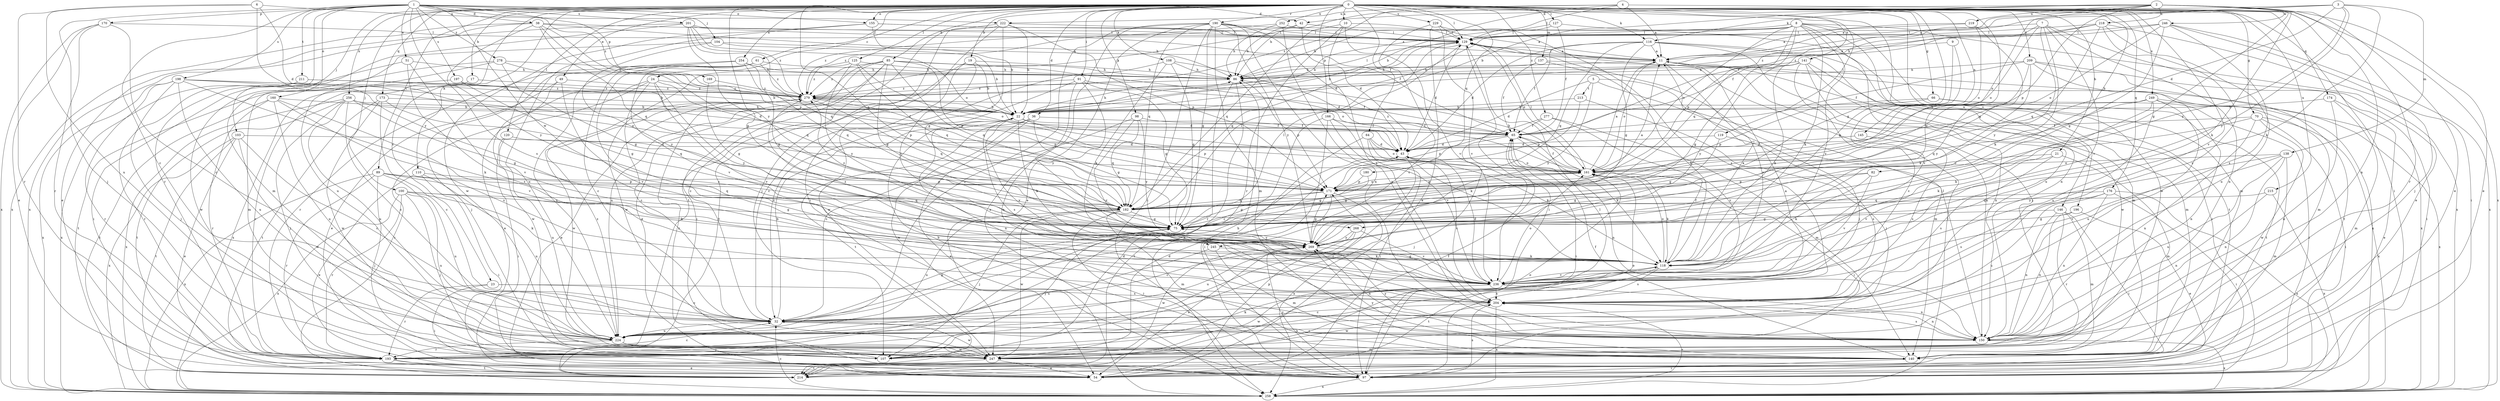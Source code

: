 strict digraph  {
0;
1;
2;
3;
4;
5;
6;
7;
8;
9;
10;
11;
17;
19;
21;
22;
23;
24;
32;
36;
38;
42;
43;
49;
51;
54;
61;
64;
65;
66;
70;
75;
82;
85;
86;
89;
91;
97;
98;
100;
103;
104;
107;
108;
110;
116;
118;
119;
120;
125;
127;
129;
137;
138;
140;
141;
145;
146;
150;
155;
160;
161;
166;
169;
170;
171;
173;
174;
176;
180;
182;
190;
193;
196;
197;
198;
201;
204;
209;
211;
213;
214;
215;
218;
219;
222;
224;
229;
236;
245;
246;
247;
249;
252;
254;
256;
258;
268;
269;
277;
278;
279;
0 -> 10  [label=a];
0 -> 17  [label=b];
0 -> 19  [label=b];
0 -> 21  [label=b];
0 -> 23  [label=c];
0 -> 24  [label=c];
0 -> 36  [label=d];
0 -> 49  [label=e];
0 -> 61  [label=f];
0 -> 64  [label=f];
0 -> 66  [label=g];
0 -> 70  [label=g];
0 -> 75  [label=g];
0 -> 82  [label=h];
0 -> 85  [label=h];
0 -> 89  [label=i];
0 -> 91  [label=i];
0 -> 97  [label=i];
0 -> 98  [label=j];
0 -> 100  [label=j];
0 -> 103  [label=j];
0 -> 108  [label=k];
0 -> 110  [label=k];
0 -> 116  [label=k];
0 -> 119  [label=l];
0 -> 120  [label=l];
0 -> 125  [label=l];
0 -> 127  [label=l];
0 -> 129  [label=l];
0 -> 137  [label=m];
0 -> 141  [label=n];
0 -> 145  [label=n];
0 -> 146  [label=n];
0 -> 150  [label=n];
0 -> 155  [label=o];
0 -> 166  [label=p];
0 -> 173  [label=q];
0 -> 174  [label=q];
0 -> 176  [label=q];
0 -> 180  [label=q];
0 -> 182  [label=q];
0 -> 190  [label=r];
0 -> 196  [label=s];
0 -> 209  [label=t];
0 -> 215  [label=u];
0 -> 229  [label=v];
0 -> 236  [label=v];
0 -> 245  [label=w];
0 -> 249  [label=x];
0 -> 252  [label=x];
0 -> 254  [label=x];
0 -> 256  [label=x];
0 -> 258  [label=x];
0 -> 268  [label=y];
0 -> 277  [label=z];
1 -> 32  [label=c];
1 -> 38  [label=d];
1 -> 42  [label=d];
1 -> 51  [label=e];
1 -> 104  [label=j];
1 -> 107  [label=j];
1 -> 155  [label=o];
1 -> 160  [label=o];
1 -> 169  [label=p];
1 -> 170  [label=p];
1 -> 193  [label=r];
1 -> 197  [label=s];
1 -> 198  [label=s];
1 -> 201  [label=s];
1 -> 204  [label=s];
1 -> 211  [label=t];
1 -> 245  [label=w];
1 -> 278  [label=z];
1 -> 279  [label=z];
2 -> 11  [label=a];
2 -> 22  [label=b];
2 -> 54  [label=e];
2 -> 75  [label=g];
2 -> 86  [label=h];
2 -> 116  [label=k];
2 -> 118  [label=k];
2 -> 161  [label=o];
2 -> 171  [label=p];
2 -> 193  [label=r];
2 -> 218  [label=u];
2 -> 219  [label=u];
2 -> 246  [label=w];
3 -> 11  [label=a];
3 -> 42  [label=d];
3 -> 43  [label=d];
3 -> 65  [label=f];
3 -> 118  [label=k];
3 -> 138  [label=m];
3 -> 268  [label=y];
3 -> 269  [label=y];
4 -> 11  [label=a];
4 -> 22  [label=b];
4 -> 54  [label=e];
4 -> 129  [label=l];
4 -> 222  [label=u];
4 -> 279  [label=z];
5 -> 43  [label=d];
5 -> 107  [label=j];
5 -> 140  [label=m];
5 -> 213  [label=t];
5 -> 269  [label=y];
6 -> 43  [label=d];
6 -> 193  [label=r];
6 -> 222  [label=u];
6 -> 224  [label=u];
6 -> 269  [label=y];
7 -> 54  [label=e];
7 -> 65  [label=f];
7 -> 118  [label=k];
7 -> 129  [label=l];
7 -> 150  [label=n];
7 -> 161  [label=o];
7 -> 236  [label=v];
7 -> 269  [label=y];
8 -> 22  [label=b];
8 -> 86  [label=h];
8 -> 118  [label=k];
8 -> 129  [label=l];
8 -> 150  [label=n];
8 -> 161  [label=o];
8 -> 171  [label=p];
8 -> 182  [label=q];
8 -> 224  [label=u];
8 -> 236  [label=v];
8 -> 247  [label=w];
8 -> 258  [label=x];
8 -> 279  [label=z];
9 -> 11  [label=a];
9 -> 75  [label=g];
9 -> 236  [label=v];
10 -> 129  [label=l];
10 -> 182  [label=q];
10 -> 193  [label=r];
10 -> 204  [label=s];
10 -> 236  [label=v];
11 -> 86  [label=h];
11 -> 97  [label=i];
11 -> 129  [label=l];
11 -> 150  [label=n];
11 -> 161  [label=o];
11 -> 236  [label=v];
11 -> 258  [label=x];
17 -> 193  [label=r];
17 -> 258  [label=x];
17 -> 279  [label=z];
19 -> 22  [label=b];
19 -> 32  [label=c];
19 -> 86  [label=h];
19 -> 214  [label=t];
19 -> 269  [label=y];
21 -> 140  [label=m];
21 -> 161  [label=o];
21 -> 204  [label=s];
21 -> 236  [label=v];
22 -> 65  [label=f];
22 -> 86  [label=h];
22 -> 118  [label=k];
22 -> 150  [label=n];
22 -> 171  [label=p];
22 -> 204  [label=s];
22 -> 236  [label=v];
23 -> 32  [label=c];
23 -> 97  [label=i];
23 -> 193  [label=r];
23 -> 204  [label=s];
24 -> 32  [label=c];
24 -> 54  [label=e];
24 -> 171  [label=p];
24 -> 236  [label=v];
24 -> 258  [label=x];
24 -> 269  [label=y];
24 -> 279  [label=z];
32 -> 11  [label=a];
32 -> 22  [label=b];
32 -> 75  [label=g];
32 -> 150  [label=n];
32 -> 224  [label=u];
32 -> 247  [label=w];
36 -> 65  [label=f];
36 -> 75  [label=g];
36 -> 214  [label=t];
36 -> 247  [label=w];
36 -> 258  [label=x];
38 -> 22  [label=b];
38 -> 54  [label=e];
38 -> 86  [label=h];
38 -> 129  [label=l];
38 -> 171  [label=p];
38 -> 182  [label=q];
38 -> 258  [label=x];
38 -> 269  [label=y];
42 -> 43  [label=d];
42 -> 86  [label=h];
42 -> 129  [label=l];
42 -> 279  [label=z];
43 -> 161  [label=o];
43 -> 193  [label=r];
43 -> 204  [label=s];
49 -> 54  [label=e];
49 -> 236  [label=v];
49 -> 247  [label=w];
49 -> 279  [label=z];
51 -> 86  [label=h];
51 -> 97  [label=i];
51 -> 204  [label=s];
51 -> 236  [label=v];
54 -> 65  [label=f];
54 -> 171  [label=p];
61 -> 32  [label=c];
61 -> 86  [label=h];
61 -> 204  [label=s];
61 -> 224  [label=u];
61 -> 236  [label=v];
61 -> 279  [label=z];
64 -> 43  [label=d];
64 -> 97  [label=i];
64 -> 118  [label=k];
64 -> 161  [label=o];
64 -> 214  [label=t];
65 -> 43  [label=d];
65 -> 97  [label=i];
65 -> 107  [label=j];
65 -> 118  [label=k];
65 -> 150  [label=n];
65 -> 279  [label=z];
66 -> 22  [label=b];
66 -> 97  [label=i];
66 -> 171  [label=p];
66 -> 214  [label=t];
70 -> 65  [label=f];
70 -> 97  [label=i];
70 -> 118  [label=k];
70 -> 150  [label=n];
70 -> 247  [label=w];
70 -> 258  [label=x];
75 -> 107  [label=j];
75 -> 129  [label=l];
75 -> 269  [label=y];
75 -> 279  [label=z];
82 -> 75  [label=g];
82 -> 118  [label=k];
82 -> 171  [label=p];
82 -> 236  [label=v];
85 -> 32  [label=c];
85 -> 54  [label=e];
85 -> 75  [label=g];
85 -> 86  [label=h];
85 -> 97  [label=i];
85 -> 161  [label=o];
85 -> 171  [label=p];
85 -> 182  [label=q];
85 -> 224  [label=u];
85 -> 279  [label=z];
86 -> 129  [label=l];
86 -> 171  [label=p];
86 -> 193  [label=r];
86 -> 258  [label=x];
86 -> 279  [label=z];
89 -> 107  [label=j];
89 -> 118  [label=k];
89 -> 171  [label=p];
89 -> 182  [label=q];
89 -> 193  [label=r];
89 -> 224  [label=u];
89 -> 258  [label=x];
91 -> 32  [label=c];
91 -> 65  [label=f];
91 -> 75  [label=g];
91 -> 150  [label=n];
91 -> 269  [label=y];
91 -> 279  [label=z];
97 -> 86  [label=h];
97 -> 129  [label=l];
97 -> 204  [label=s];
97 -> 258  [label=x];
97 -> 269  [label=y];
98 -> 32  [label=c];
98 -> 65  [label=f];
98 -> 182  [label=q];
98 -> 236  [label=v];
98 -> 269  [label=y];
100 -> 75  [label=g];
100 -> 107  [label=j];
100 -> 118  [label=k];
100 -> 182  [label=q];
100 -> 193  [label=r];
100 -> 224  [label=u];
100 -> 258  [label=x];
103 -> 32  [label=c];
103 -> 43  [label=d];
103 -> 54  [label=e];
103 -> 214  [label=t];
103 -> 247  [label=w];
103 -> 258  [label=x];
104 -> 11  [label=a];
104 -> 22  [label=b];
104 -> 224  [label=u];
104 -> 269  [label=y];
107 -> 43  [label=d];
107 -> 279  [label=z];
108 -> 43  [label=d];
108 -> 75  [label=g];
108 -> 86  [label=h];
108 -> 118  [label=k];
108 -> 247  [label=w];
110 -> 54  [label=e];
110 -> 97  [label=i];
110 -> 171  [label=p];
110 -> 224  [label=u];
116 -> 11  [label=a];
116 -> 43  [label=d];
116 -> 65  [label=f];
116 -> 75  [label=g];
116 -> 107  [label=j];
116 -> 140  [label=m];
116 -> 182  [label=q];
116 -> 214  [label=t];
118 -> 11  [label=a];
118 -> 65  [label=f];
118 -> 161  [label=o];
118 -> 204  [label=s];
118 -> 214  [label=t];
118 -> 236  [label=v];
118 -> 279  [label=z];
119 -> 43  [label=d];
119 -> 75  [label=g];
119 -> 204  [label=s];
120 -> 43  [label=d];
120 -> 97  [label=i];
120 -> 224  [label=u];
125 -> 86  [label=h];
125 -> 161  [label=o];
125 -> 182  [label=q];
125 -> 247  [label=w];
125 -> 269  [label=y];
125 -> 279  [label=z];
127 -> 22  [label=b];
127 -> 65  [label=f];
127 -> 129  [label=l];
127 -> 140  [label=m];
129 -> 11  [label=a];
129 -> 22  [label=b];
129 -> 43  [label=d];
129 -> 97  [label=i];
129 -> 161  [label=o];
129 -> 182  [label=q];
137 -> 65  [label=f];
137 -> 86  [label=h];
137 -> 118  [label=k];
137 -> 258  [label=x];
138 -> 140  [label=m];
138 -> 150  [label=n];
138 -> 161  [label=o];
138 -> 224  [label=u];
138 -> 236  [label=v];
138 -> 269  [label=y];
140 -> 22  [label=b];
140 -> 65  [label=f];
140 -> 97  [label=i];
140 -> 269  [label=y];
141 -> 32  [label=c];
141 -> 75  [label=g];
141 -> 86  [label=h];
141 -> 118  [label=k];
141 -> 140  [label=m];
141 -> 150  [label=n];
141 -> 247  [label=w];
141 -> 269  [label=y];
145 -> 43  [label=d];
145 -> 204  [label=s];
146 -> 75  [label=g];
146 -> 97  [label=i];
146 -> 140  [label=m];
146 -> 150  [label=n];
146 -> 193  [label=r];
150 -> 32  [label=c];
150 -> 129  [label=l];
150 -> 204  [label=s];
150 -> 258  [label=x];
150 -> 269  [label=y];
155 -> 11  [label=a];
155 -> 22  [label=b];
155 -> 129  [label=l];
155 -> 224  [label=u];
155 -> 247  [label=w];
160 -> 22  [label=b];
160 -> 193  [label=r];
160 -> 204  [label=s];
160 -> 214  [label=t];
160 -> 224  [label=u];
160 -> 236  [label=v];
161 -> 11  [label=a];
161 -> 65  [label=f];
161 -> 75  [label=g];
161 -> 86  [label=h];
161 -> 97  [label=i];
161 -> 118  [label=k];
161 -> 129  [label=l];
161 -> 171  [label=p];
166 -> 32  [label=c];
166 -> 65  [label=f];
166 -> 97  [label=i];
166 -> 118  [label=k];
166 -> 236  [label=v];
169 -> 75  [label=g];
169 -> 279  [label=z];
170 -> 32  [label=c];
170 -> 54  [label=e];
170 -> 129  [label=l];
170 -> 193  [label=r];
170 -> 258  [label=x];
171 -> 75  [label=g];
171 -> 161  [label=o];
171 -> 182  [label=q];
171 -> 258  [label=x];
171 -> 269  [label=y];
173 -> 22  [label=b];
173 -> 32  [label=c];
173 -> 182  [label=q];
173 -> 214  [label=t];
173 -> 247  [label=w];
174 -> 22  [label=b];
174 -> 54  [label=e];
174 -> 140  [label=m];
174 -> 150  [label=n];
176 -> 97  [label=i];
176 -> 150  [label=n];
176 -> 182  [label=q];
176 -> 204  [label=s];
176 -> 224  [label=u];
176 -> 258  [label=x];
180 -> 75  [label=g];
180 -> 171  [label=p];
182 -> 11  [label=a];
182 -> 75  [label=g];
182 -> 97  [label=i];
182 -> 107  [label=j];
182 -> 129  [label=l];
182 -> 140  [label=m];
182 -> 224  [label=u];
182 -> 247  [label=w];
190 -> 11  [label=a];
190 -> 43  [label=d];
190 -> 54  [label=e];
190 -> 75  [label=g];
190 -> 97  [label=i];
190 -> 129  [label=l];
190 -> 140  [label=m];
190 -> 150  [label=n];
190 -> 182  [label=q];
190 -> 224  [label=u];
190 -> 258  [label=x];
190 -> 269  [label=y];
193 -> 32  [label=c];
193 -> 54  [label=e];
193 -> 118  [label=k];
193 -> 214  [label=t];
196 -> 54  [label=e];
196 -> 75  [label=g];
196 -> 150  [label=n];
197 -> 22  [label=b];
197 -> 75  [label=g];
197 -> 214  [label=t];
197 -> 279  [label=z];
198 -> 22  [label=b];
198 -> 107  [label=j];
198 -> 118  [label=k];
198 -> 161  [label=o];
198 -> 193  [label=r];
198 -> 224  [label=u];
198 -> 258  [label=x];
198 -> 279  [label=z];
201 -> 65  [label=f];
201 -> 75  [label=g];
201 -> 129  [label=l];
201 -> 140  [label=m];
201 -> 161  [label=o];
201 -> 182  [label=q];
201 -> 258  [label=x];
201 -> 279  [label=z];
204 -> 32  [label=c];
204 -> 150  [label=n];
204 -> 247  [label=w];
204 -> 258  [label=x];
209 -> 65  [label=f];
209 -> 86  [label=h];
209 -> 97  [label=i];
209 -> 118  [label=k];
209 -> 140  [label=m];
209 -> 214  [label=t];
209 -> 269  [label=y];
211 -> 43  [label=d];
211 -> 193  [label=r];
211 -> 258  [label=x];
211 -> 279  [label=z];
213 -> 22  [label=b];
213 -> 107  [label=j];
213 -> 171  [label=p];
214 -> 161  [label=o];
215 -> 150  [label=n];
215 -> 182  [label=q];
215 -> 258  [label=x];
218 -> 86  [label=h];
218 -> 97  [label=i];
218 -> 129  [label=l];
218 -> 182  [label=q];
218 -> 204  [label=s];
218 -> 224  [label=u];
218 -> 279  [label=z];
219 -> 11  [label=a];
219 -> 129  [label=l];
219 -> 161  [label=o];
219 -> 182  [label=q];
222 -> 22  [label=b];
222 -> 75  [label=g];
222 -> 97  [label=i];
222 -> 107  [label=j];
222 -> 129  [label=l];
222 -> 171  [label=p];
222 -> 214  [label=t];
224 -> 107  [label=j];
224 -> 140  [label=m];
224 -> 193  [label=r];
224 -> 247  [label=w];
224 -> 279  [label=z];
229 -> 32  [label=c];
229 -> 54  [label=e];
229 -> 129  [label=l];
229 -> 204  [label=s];
229 -> 236  [label=v];
236 -> 43  [label=d];
236 -> 75  [label=g];
236 -> 150  [label=n];
236 -> 161  [label=o];
236 -> 204  [label=s];
236 -> 247  [label=w];
245 -> 118  [label=k];
245 -> 140  [label=m];
245 -> 224  [label=u];
246 -> 75  [label=g];
246 -> 107  [label=j];
246 -> 129  [label=l];
246 -> 161  [label=o];
246 -> 204  [label=s];
246 -> 258  [label=x];
246 -> 279  [label=z];
247 -> 43  [label=d];
247 -> 54  [label=e];
247 -> 161  [label=o];
247 -> 214  [label=t];
249 -> 22  [label=b];
249 -> 118  [label=k];
249 -> 150  [label=n];
249 -> 182  [label=q];
249 -> 204  [label=s];
249 -> 224  [label=u];
249 -> 258  [label=x];
252 -> 86  [label=h];
252 -> 129  [label=l];
252 -> 150  [label=n];
252 -> 279  [label=z];
254 -> 75  [label=g];
254 -> 86  [label=h];
254 -> 107  [label=j];
254 -> 182  [label=q];
254 -> 193  [label=r];
256 -> 22  [label=b];
256 -> 32  [label=c];
256 -> 65  [label=f];
256 -> 75  [label=g];
256 -> 107  [label=j];
256 -> 214  [label=t];
256 -> 224  [label=u];
256 -> 258  [label=x];
258 -> 32  [label=c];
258 -> 129  [label=l];
258 -> 204  [label=s];
268 -> 32  [label=c];
268 -> 224  [label=u];
268 -> 236  [label=v];
268 -> 269  [label=y];
269 -> 54  [label=e];
269 -> 118  [label=k];
269 -> 150  [label=n];
269 -> 171  [label=p];
269 -> 247  [label=w];
277 -> 65  [label=f];
277 -> 140  [label=m];
277 -> 171  [label=p];
277 -> 236  [label=v];
278 -> 75  [label=g];
278 -> 86  [label=h];
278 -> 140  [label=m];
278 -> 182  [label=q];
278 -> 247  [label=w];
279 -> 22  [label=b];
279 -> 43  [label=d];
279 -> 54  [label=e];
279 -> 171  [label=p];
279 -> 182  [label=q];
279 -> 247  [label=w];
}
